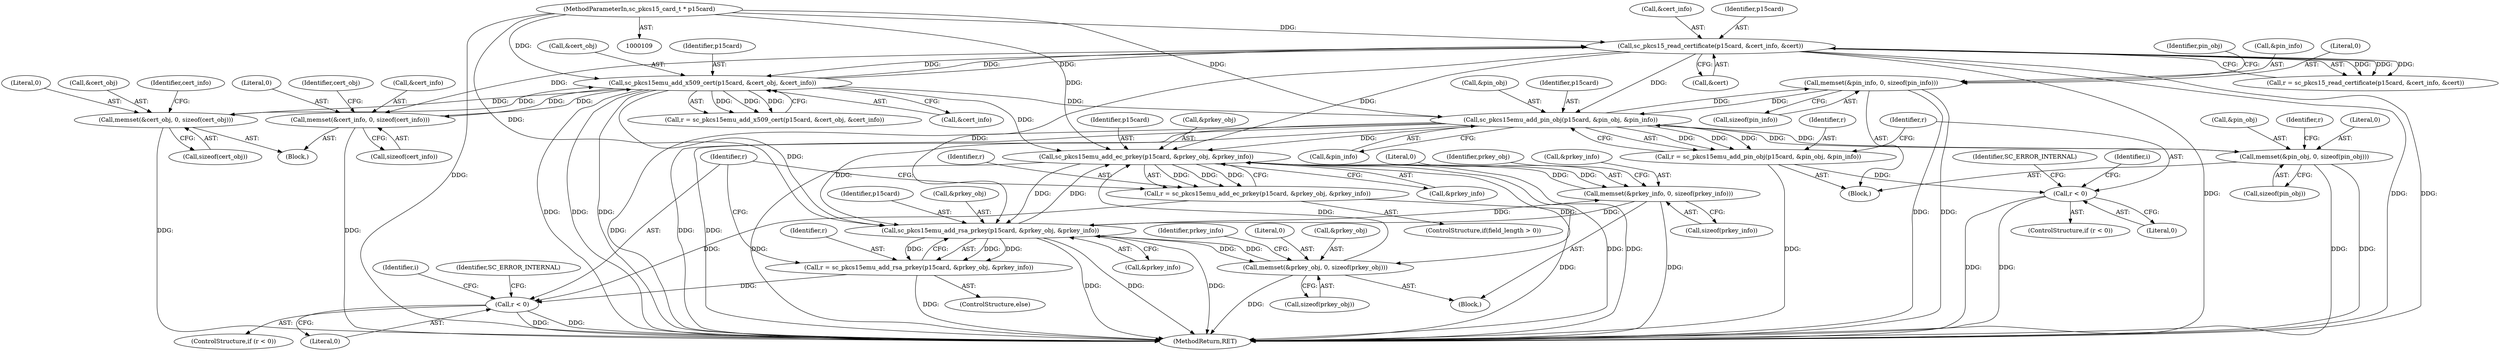 digraph "0_OpenSC_360e95d45ac4123255a4c796db96337f332160ad#diff-d643a0fa169471dbf2912f4866dc49c5_4@API" {
"1000467" [label="(Call,memset(&pin_info, 0, sizeof(pin_info)))"];
"1000646" [label="(Call,sc_pkcs15emu_add_pin_obj(p15card, &pin_obj, &pin_info))"];
"1000301" [label="(Call,sc_pkcs15_read_certificate(p15card, &cert_info, &cert))"];
"1000278" [label="(Call,sc_pkcs15emu_add_x509_cert(p15card, &cert_obj, &cert_info))"];
"1000110" [label="(MethodParameterIn,sc_pkcs15_card_t * p15card)"];
"1000233" [label="(Call,memset(&cert_obj, 0, sizeof(cert_obj)))"];
"1000227" [label="(Call,memset(&cert_info, 0, sizeof(cert_info)))"];
"1000473" [label="(Call,memset(&pin_obj, 0, sizeof(pin_obj)))"];
"1000467" [label="(Call,memset(&pin_info, 0, sizeof(pin_info)))"];
"1000644" [label="(Call,r = sc_pkcs15emu_add_pin_obj(p15card, &pin_obj, &pin_info))"];
"1000653" [label="(Call,r < 0)"];
"1000804" [label="(Call,sc_pkcs15emu_add_ec_prkey(p15card, &prkey_obj, &prkey_info))"];
"1000676" [label="(Call,memset(&prkey_info, 0, sizeof(prkey_info)))"];
"1000813" [label="(Call,sc_pkcs15emu_add_rsa_prkey(p15card, &prkey_obj, &prkey_info))"];
"1000682" [label="(Call,memset(&prkey_obj, 0, sizeof(prkey_obj)))"];
"1000811" [label="(Call,r = sc_pkcs15emu_add_rsa_prkey(p15card, &prkey_obj, &prkey_info))"];
"1000820" [label="(Call,r < 0)"];
"1000802" [label="(Call,r = sc_pkcs15emu_add_ec_prkey(p15card, &prkey_obj, &prkey_info))"];
"1000653" [label="(Call,r < 0)"];
"1000301" [label="(Call,sc_pkcs15_read_certificate(p15card, &cert_info, &cert))"];
"1000243" [label="(Identifier,cert_info)"];
"1000655" [label="(Literal,0)"];
"1000819" [label="(ControlStructure,if (r < 0))"];
"1000276" [label="(Call,r = sc_pkcs15emu_add_x509_cert(p15card, &cert_obj, &cert_info))"];
"1000231" [label="(Call,sizeof(cert_info))"];
"1000810" [label="(ControlStructure,else)"];
"1000648" [label="(Call,&pin_obj)"];
"1000808" [label="(Call,&prkey_info)"];
"1000299" [label="(Call,r = sc_pkcs15_read_certificate(p15card, &cert_info, &cert))"];
"1000230" [label="(Literal,0)"];
"1000679" [label="(Literal,0)"];
"1000280" [label="(Call,&cert_obj)"];
"1000237" [label="(Call,sizeof(cert_obj))"];
"1000686" [label="(Call,sizeof(prkey_obj))"];
"1000798" [label="(ControlStructure,if(field_length > 0))"];
"1000235" [label="(Identifier,cert_obj)"];
"1000666" [label="(Identifier,i)"];
"1000227" [label="(Call,memset(&cert_info, 0, sizeof(cert_info)))"];
"1000685" [label="(Literal,0)"];
"1000474" [label="(Call,&pin_obj)"];
"1000683" [label="(Call,&prkey_obj)"];
"1000448" [label="(Block,)"];
"1000233" [label="(Call,memset(&cert_obj, 0, sizeof(cert_obj)))"];
"1000654" [label="(Identifier,r)"];
"1000676" [label="(Call,memset(&prkey_info, 0, sizeof(prkey_info)))"];
"1000647" [label="(Identifier,p15card)"];
"1000303" [label="(Call,&cert_info)"];
"1000480" [label="(Identifier,r)"];
"1000680" [label="(Call,sizeof(prkey_info))"];
"1000471" [label="(Call,sizeof(pin_info))"];
"1000684" [label="(Identifier,prkey_obj)"];
"1000279" [label="(Identifier,p15card)"];
"1000667" [label="(Block,)"];
"1000468" [label="(Call,&pin_info)"];
"1000470" [label="(Literal,0)"];
"1000657" [label="(Identifier,SC_ERROR_INTERNAL)"];
"1000447" [label="(Identifier,i)"];
"1000805" [label="(Identifier,p15card)"];
"1000827" [label="(MethodReturn,RET)"];
"1000110" [label="(MethodParameterIn,sc_pkcs15_card_t * p15card)"];
"1000677" [label="(Call,&prkey_info)"];
"1000811" [label="(Call,r = sc_pkcs15emu_add_rsa_prkey(p15card, &prkey_obj, &prkey_info))"];
"1000822" [label="(Literal,0)"];
"1000824" [label="(Identifier,SC_ERROR_INTERNAL)"];
"1000215" [label="(Block,)"];
"1000476" [label="(Literal,0)"];
"1000645" [label="(Identifier,r)"];
"1000278" [label="(Call,sc_pkcs15emu_add_x509_cert(p15card, &cert_obj, &cert_info))"];
"1000820" [label="(Call,r < 0)"];
"1000802" [label="(Call,r = sc_pkcs15emu_add_ec_prkey(p15card, &prkey_obj, &prkey_info))"];
"1000814" [label="(Identifier,p15card)"];
"1000646" [label="(Call,sc_pkcs15emu_add_pin_obj(p15card, &pin_obj, &pin_info))"];
"1000652" [label="(ControlStructure,if (r < 0))"];
"1000236" [label="(Literal,0)"];
"1000477" [label="(Call,sizeof(pin_obj))"];
"1000650" [label="(Call,&pin_info)"];
"1000691" [label="(Identifier,prkey_info)"];
"1000817" [label="(Call,&prkey_info)"];
"1000473" [label="(Call,memset(&pin_obj, 0, sizeof(pin_obj)))"];
"1000644" [label="(Call,r = sc_pkcs15emu_add_pin_obj(p15card, &pin_obj, &pin_info))"];
"1000302" [label="(Identifier,p15card)"];
"1000467" [label="(Call,memset(&pin_info, 0, sizeof(pin_info)))"];
"1000282" [label="(Call,&cert_info)"];
"1000813" [label="(Call,sc_pkcs15emu_add_rsa_prkey(p15card, &prkey_obj, &prkey_info))"];
"1000305" [label="(Call,&cert)"];
"1000821" [label="(Identifier,r)"];
"1000228" [label="(Call,&cert_info)"];
"1000682" [label="(Call,memset(&prkey_obj, 0, sizeof(prkey_obj)))"];
"1000475" [label="(Identifier,pin_obj)"];
"1000815" [label="(Call,&prkey_obj)"];
"1000803" [label="(Identifier,r)"];
"1000234" [label="(Call,&cert_obj)"];
"1000812" [label="(Identifier,r)"];
"1000806" [label="(Call,&prkey_obj)"];
"1000804" [label="(Call,sc_pkcs15emu_add_ec_prkey(p15card, &prkey_obj, &prkey_info))"];
"1000467" -> "1000448"  [label="AST: "];
"1000467" -> "1000471"  [label="CFG: "];
"1000468" -> "1000467"  [label="AST: "];
"1000470" -> "1000467"  [label="AST: "];
"1000471" -> "1000467"  [label="AST: "];
"1000475" -> "1000467"  [label="CFG: "];
"1000467" -> "1000827"  [label="DDG: "];
"1000467" -> "1000827"  [label="DDG: "];
"1000646" -> "1000467"  [label="DDG: "];
"1000467" -> "1000646"  [label="DDG: "];
"1000646" -> "1000644"  [label="AST: "];
"1000646" -> "1000650"  [label="CFG: "];
"1000647" -> "1000646"  [label="AST: "];
"1000648" -> "1000646"  [label="AST: "];
"1000650" -> "1000646"  [label="AST: "];
"1000644" -> "1000646"  [label="CFG: "];
"1000646" -> "1000827"  [label="DDG: "];
"1000646" -> "1000827"  [label="DDG: "];
"1000646" -> "1000827"  [label="DDG: "];
"1000646" -> "1000473"  [label="DDG: "];
"1000646" -> "1000644"  [label="DDG: "];
"1000646" -> "1000644"  [label="DDG: "];
"1000646" -> "1000644"  [label="DDG: "];
"1000301" -> "1000646"  [label="DDG: "];
"1000278" -> "1000646"  [label="DDG: "];
"1000110" -> "1000646"  [label="DDG: "];
"1000473" -> "1000646"  [label="DDG: "];
"1000646" -> "1000804"  [label="DDG: "];
"1000646" -> "1000813"  [label="DDG: "];
"1000301" -> "1000299"  [label="AST: "];
"1000301" -> "1000305"  [label="CFG: "];
"1000302" -> "1000301"  [label="AST: "];
"1000303" -> "1000301"  [label="AST: "];
"1000305" -> "1000301"  [label="AST: "];
"1000299" -> "1000301"  [label="CFG: "];
"1000301" -> "1000827"  [label="DDG: "];
"1000301" -> "1000827"  [label="DDG: "];
"1000301" -> "1000827"  [label="DDG: "];
"1000301" -> "1000227"  [label="DDG: "];
"1000301" -> "1000278"  [label="DDG: "];
"1000301" -> "1000299"  [label="DDG: "];
"1000301" -> "1000299"  [label="DDG: "];
"1000301" -> "1000299"  [label="DDG: "];
"1000278" -> "1000301"  [label="DDG: "];
"1000278" -> "1000301"  [label="DDG: "];
"1000110" -> "1000301"  [label="DDG: "];
"1000301" -> "1000804"  [label="DDG: "];
"1000301" -> "1000813"  [label="DDG: "];
"1000278" -> "1000276"  [label="AST: "];
"1000278" -> "1000282"  [label="CFG: "];
"1000279" -> "1000278"  [label="AST: "];
"1000280" -> "1000278"  [label="AST: "];
"1000282" -> "1000278"  [label="AST: "];
"1000276" -> "1000278"  [label="CFG: "];
"1000278" -> "1000827"  [label="DDG: "];
"1000278" -> "1000827"  [label="DDG: "];
"1000278" -> "1000827"  [label="DDG: "];
"1000278" -> "1000227"  [label="DDG: "];
"1000278" -> "1000233"  [label="DDG: "];
"1000278" -> "1000276"  [label="DDG: "];
"1000278" -> "1000276"  [label="DDG: "];
"1000278" -> "1000276"  [label="DDG: "];
"1000110" -> "1000278"  [label="DDG: "];
"1000233" -> "1000278"  [label="DDG: "];
"1000227" -> "1000278"  [label="DDG: "];
"1000278" -> "1000804"  [label="DDG: "];
"1000278" -> "1000813"  [label="DDG: "];
"1000110" -> "1000109"  [label="AST: "];
"1000110" -> "1000827"  [label="DDG: "];
"1000110" -> "1000804"  [label="DDG: "];
"1000110" -> "1000813"  [label="DDG: "];
"1000233" -> "1000215"  [label="AST: "];
"1000233" -> "1000237"  [label="CFG: "];
"1000234" -> "1000233"  [label="AST: "];
"1000236" -> "1000233"  [label="AST: "];
"1000237" -> "1000233"  [label="AST: "];
"1000243" -> "1000233"  [label="CFG: "];
"1000233" -> "1000827"  [label="DDG: "];
"1000227" -> "1000215"  [label="AST: "];
"1000227" -> "1000231"  [label="CFG: "];
"1000228" -> "1000227"  [label="AST: "];
"1000230" -> "1000227"  [label="AST: "];
"1000231" -> "1000227"  [label="AST: "];
"1000235" -> "1000227"  [label="CFG: "];
"1000227" -> "1000827"  [label="DDG: "];
"1000473" -> "1000448"  [label="AST: "];
"1000473" -> "1000477"  [label="CFG: "];
"1000474" -> "1000473"  [label="AST: "];
"1000476" -> "1000473"  [label="AST: "];
"1000477" -> "1000473"  [label="AST: "];
"1000480" -> "1000473"  [label="CFG: "];
"1000473" -> "1000827"  [label="DDG: "];
"1000473" -> "1000827"  [label="DDG: "];
"1000644" -> "1000448"  [label="AST: "];
"1000645" -> "1000644"  [label="AST: "];
"1000654" -> "1000644"  [label="CFG: "];
"1000644" -> "1000827"  [label="DDG: "];
"1000644" -> "1000653"  [label="DDG: "];
"1000653" -> "1000652"  [label="AST: "];
"1000653" -> "1000655"  [label="CFG: "];
"1000654" -> "1000653"  [label="AST: "];
"1000655" -> "1000653"  [label="AST: "];
"1000657" -> "1000653"  [label="CFG: "];
"1000447" -> "1000653"  [label="CFG: "];
"1000653" -> "1000827"  [label="DDG: "];
"1000653" -> "1000827"  [label="DDG: "];
"1000804" -> "1000802"  [label="AST: "];
"1000804" -> "1000808"  [label="CFG: "];
"1000805" -> "1000804"  [label="AST: "];
"1000806" -> "1000804"  [label="AST: "];
"1000808" -> "1000804"  [label="AST: "];
"1000802" -> "1000804"  [label="CFG: "];
"1000804" -> "1000827"  [label="DDG: "];
"1000804" -> "1000827"  [label="DDG: "];
"1000804" -> "1000827"  [label="DDG: "];
"1000804" -> "1000676"  [label="DDG: "];
"1000804" -> "1000682"  [label="DDG: "];
"1000804" -> "1000802"  [label="DDG: "];
"1000804" -> "1000802"  [label="DDG: "];
"1000804" -> "1000802"  [label="DDG: "];
"1000813" -> "1000804"  [label="DDG: "];
"1000682" -> "1000804"  [label="DDG: "];
"1000676" -> "1000804"  [label="DDG: "];
"1000804" -> "1000813"  [label="DDG: "];
"1000676" -> "1000667"  [label="AST: "];
"1000676" -> "1000680"  [label="CFG: "];
"1000677" -> "1000676"  [label="AST: "];
"1000679" -> "1000676"  [label="AST: "];
"1000680" -> "1000676"  [label="AST: "];
"1000684" -> "1000676"  [label="CFG: "];
"1000676" -> "1000827"  [label="DDG: "];
"1000813" -> "1000676"  [label="DDG: "];
"1000676" -> "1000813"  [label="DDG: "];
"1000813" -> "1000811"  [label="AST: "];
"1000813" -> "1000817"  [label="CFG: "];
"1000814" -> "1000813"  [label="AST: "];
"1000815" -> "1000813"  [label="AST: "];
"1000817" -> "1000813"  [label="AST: "];
"1000811" -> "1000813"  [label="CFG: "];
"1000813" -> "1000827"  [label="DDG: "];
"1000813" -> "1000827"  [label="DDG: "];
"1000813" -> "1000827"  [label="DDG: "];
"1000813" -> "1000682"  [label="DDG: "];
"1000813" -> "1000811"  [label="DDG: "];
"1000813" -> "1000811"  [label="DDG: "];
"1000813" -> "1000811"  [label="DDG: "];
"1000682" -> "1000813"  [label="DDG: "];
"1000682" -> "1000667"  [label="AST: "];
"1000682" -> "1000686"  [label="CFG: "];
"1000683" -> "1000682"  [label="AST: "];
"1000685" -> "1000682"  [label="AST: "];
"1000686" -> "1000682"  [label="AST: "];
"1000691" -> "1000682"  [label="CFG: "];
"1000682" -> "1000827"  [label="DDG: "];
"1000811" -> "1000810"  [label="AST: "];
"1000812" -> "1000811"  [label="AST: "];
"1000821" -> "1000811"  [label="CFG: "];
"1000811" -> "1000827"  [label="DDG: "];
"1000811" -> "1000820"  [label="DDG: "];
"1000820" -> "1000819"  [label="AST: "];
"1000820" -> "1000822"  [label="CFG: "];
"1000821" -> "1000820"  [label="AST: "];
"1000822" -> "1000820"  [label="AST: "];
"1000824" -> "1000820"  [label="CFG: "];
"1000666" -> "1000820"  [label="CFG: "];
"1000820" -> "1000827"  [label="DDG: "];
"1000820" -> "1000827"  [label="DDG: "];
"1000802" -> "1000820"  [label="DDG: "];
"1000802" -> "1000798"  [label="AST: "];
"1000803" -> "1000802"  [label="AST: "];
"1000821" -> "1000802"  [label="CFG: "];
"1000802" -> "1000827"  [label="DDG: "];
}
